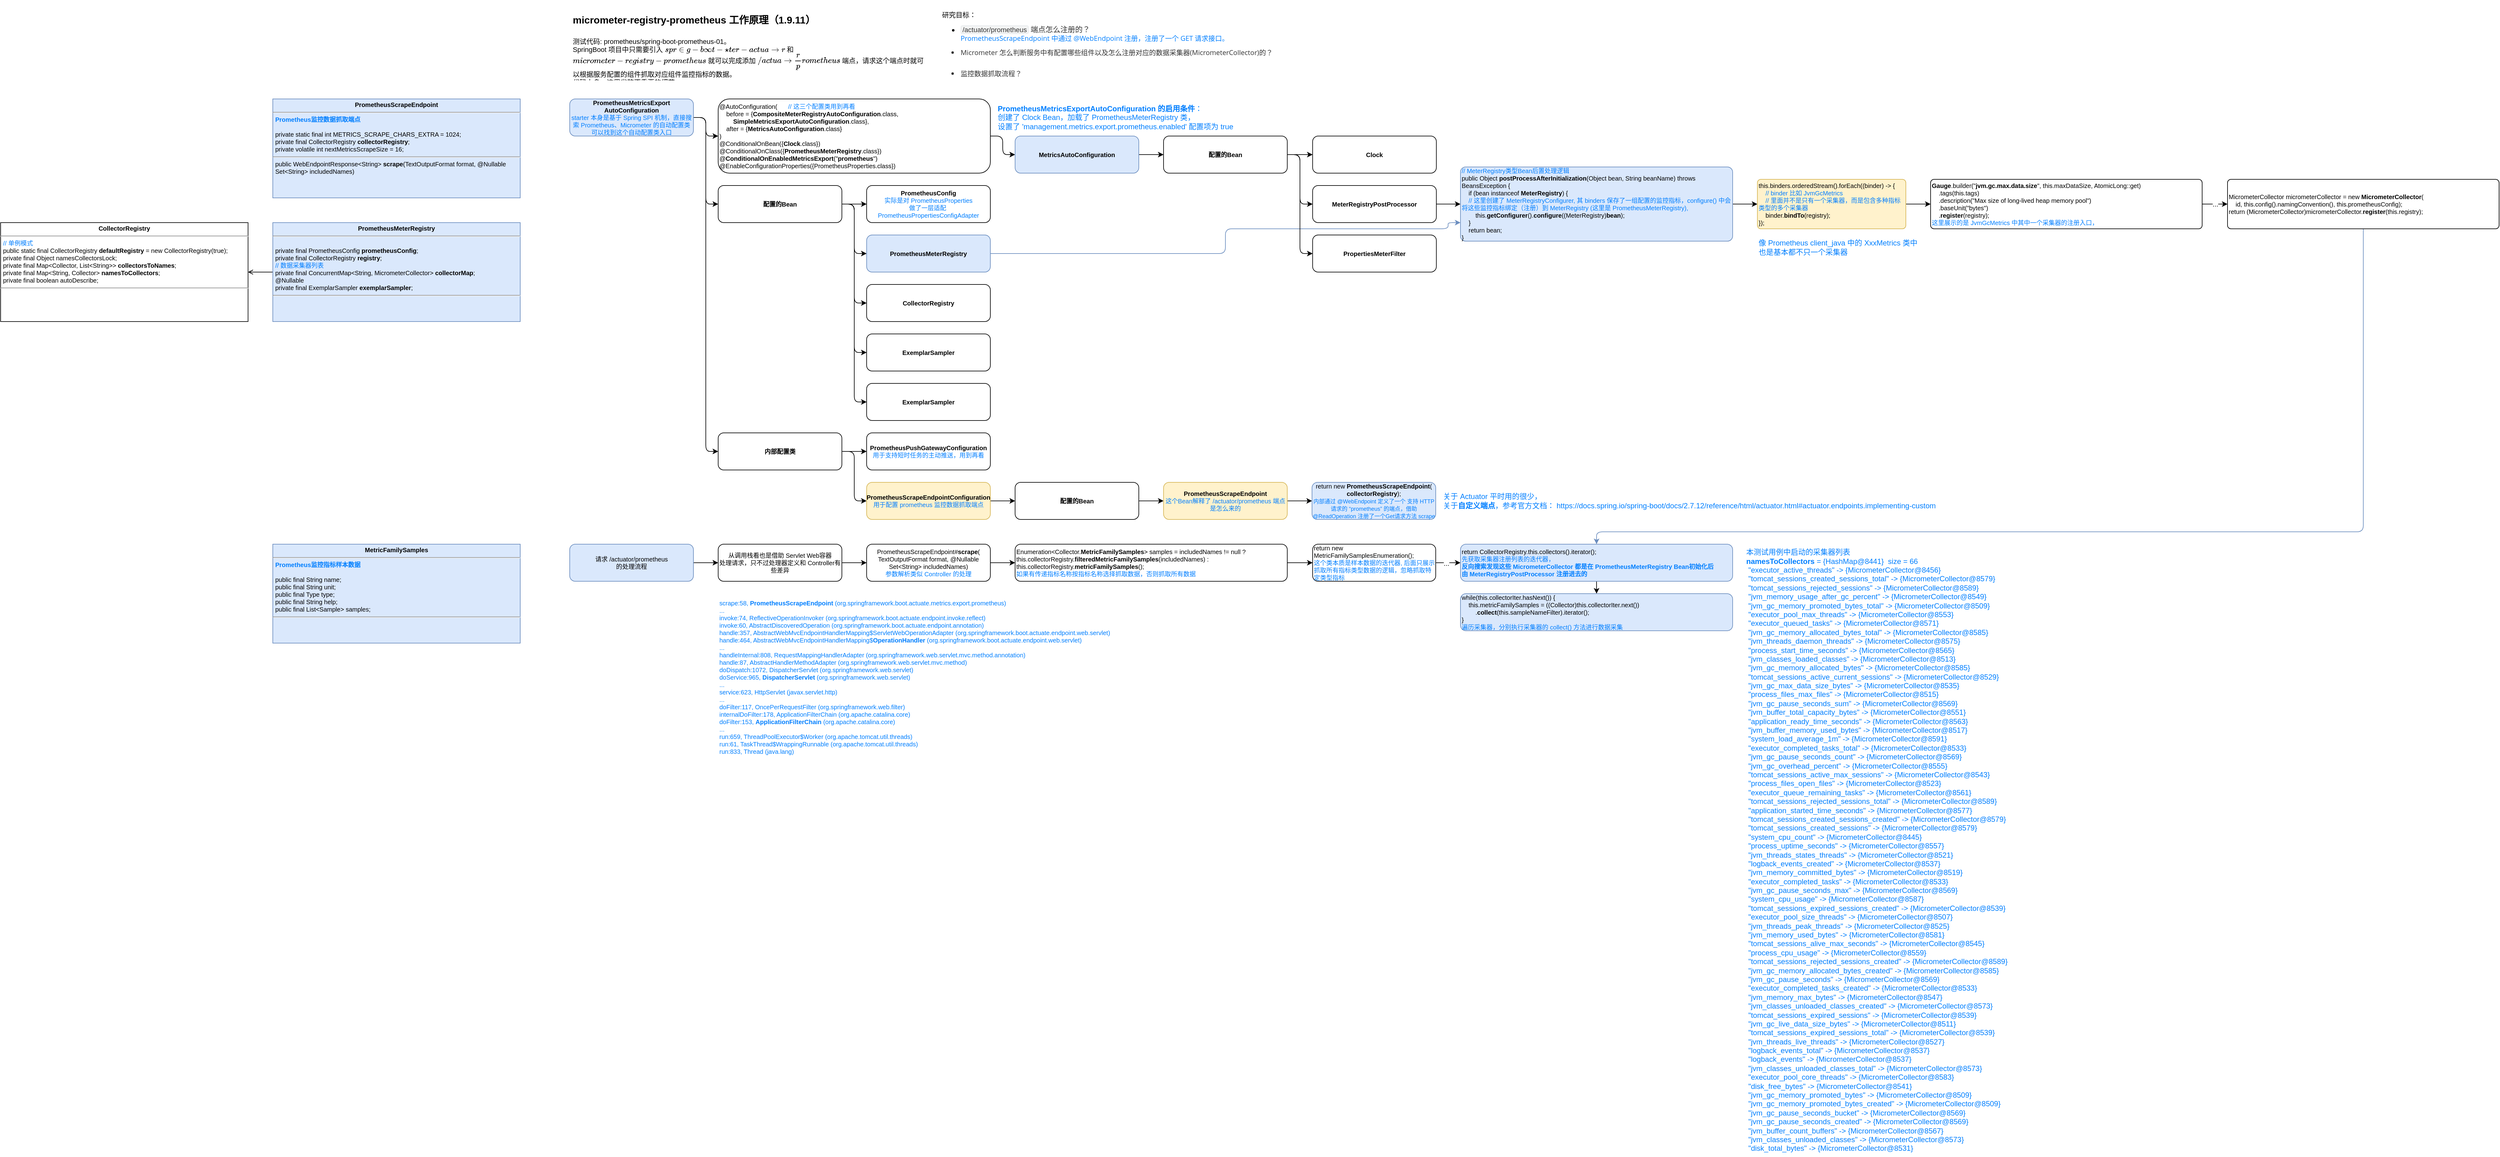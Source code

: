 <mxfile version="21.6.5" type="device">
  <diagram name="第 1 页" id="3BCMg9rv7oAUg7TkVLX5">
    <mxGraphModel dx="4841" dy="1953" grid="1" gridSize="10" guides="1" tooltips="1" connect="1" arrows="1" fold="1" page="1" pageScale="1" pageWidth="827" pageHeight="1169" math="0" shadow="0">
      <root>
        <mxCell id="0" />
        <mxCell id="1" parent="0" />
        <mxCell id="2RJNCP_tvgVEBhOXMB3c-1" value="&lt;h1&gt;&lt;font style=&quot;font-size: 16px;&quot;&gt;micrometer-registry-prometheus 工作原理（1.9.11）&lt;/font&gt;&lt;/h1&gt;&lt;div style=&quot;font-size: 11px;&quot;&gt;&lt;span style=&quot;background-color: initial;&quot;&gt;&lt;font style=&quot;font-size: 11px;&quot;&gt;测试代码: prometheus/spring-boot-prometheus-01。&lt;/font&gt;&lt;/span&gt;&lt;/div&gt;&lt;div style=&quot;font-size: 11px;&quot;&gt;&lt;span style=&quot;background-color: initial;&quot;&gt;&lt;font style=&quot;font-size: 11px;&quot;&gt;SpringBoot 项目中只需要引入 `spring-boot-starter-actuator` 和 `micrometer-registry-prometheus` 就可以完成添加 `/actuator/prometheus` 端点，请求这个端点时就可以根据服务配置的组件抓取对应组件监控指标的数据。&lt;br&gt;&lt;/font&gt;&lt;/span&gt;&lt;/div&gt;&lt;div style=&quot;font-size: 11px;&quot;&gt;&lt;span style=&quot;background-color: initial;&quot;&gt;&lt;font style=&quot;font-size: 11px;&quot;&gt;代码太多，这里省略不重要的细节。&lt;/font&gt;&lt;/span&gt;&lt;/div&gt;&lt;div style=&quot;font-size: 11px;&quot;&gt;&lt;br&gt;&lt;/div&gt;" style="text;html=1;strokeColor=none;fillColor=none;spacing=5;spacingTop=-20;whiteSpace=wrap;overflow=hidden;rounded=0;" vertex="1" parent="1">
          <mxGeometry x="40" y="10" width="580" height="120" as="geometry" />
        </mxCell>
        <mxCell id="2RJNCP_tvgVEBhOXMB3c-3" value="&lt;font style=&quot;font-size: 11px;&quot;&gt;研究目标：&lt;br&gt;&lt;/font&gt;&lt;ul style=&quot;border-color: var(--border-color); box-sizing: border-box; margin: 0.8em 0px; padding-left: 30px; position: relative;&quot; data-mark=&quot;+&quot; class=&quot;ul-list&quot;&gt;&lt;li style=&quot;border-color: var(--border-color); box-sizing: border-box; margin: 0px; position: relative;&quot; class=&quot;md-list-item md-focus-container&quot;&gt;&lt;p style=&quot;border-color: var(--border-color); box-sizing: border-box; line-height: inherit; orphans: 4; margin: 0px 0px 0.5rem; position: relative;&quot; class=&quot;md-end-block md-p md-focus&quot;&gt;&lt;font style=&quot;&quot;&gt;&lt;code style=&quot;color: rgb(51, 51, 51); font-family: var(--monospace); font-size: 11px; border: 1px solid rgb(231, 234, 237); box-sizing: border-box; vertical-align: initial; background-color: rgb(243, 244, 244); border-radius: 3px; padding: 0px 2px;&quot;&gt;/actuator/prometheus&lt;/code&gt;&lt;font face=&quot;Open Sans, Clear Sans, Helvetica Neue, Helvetica, Arial, Segoe UI Emoji, sans-serif&quot; color=&quot;#333333&quot;&gt;&amp;nbsp;端点怎么注册的？&lt;/font&gt;&lt;br&gt;&lt;font color=&quot;#007fff&quot; face=&quot;Open Sans, Clear Sans, Helvetica Neue, Helvetica, Arial, Segoe UI Emoji, sans-serif&quot;&gt;&lt;span style=&quot;font-size: 11px;&quot;&gt;PrometheusScrapeEndpoint 中通过 @WebEndpoint 注册，注册了一个 GET 请求接口。&lt;/span&gt;&lt;/font&gt;&lt;br&gt;&lt;/font&gt;&lt;/p&gt;&lt;/li&gt;&lt;li style=&quot;color: rgb(51, 51, 51); font-family: &amp;quot;Open Sans&amp;quot;, &amp;quot;Clear Sans&amp;quot;, &amp;quot;Helvetica Neue&amp;quot;, Helvetica, Arial, &amp;quot;Segoe UI Emoji&amp;quot;, sans-serif; font-size: 11px; border-color: var(--border-color); box-sizing: border-box; margin: 0px; position: relative;&quot; class=&quot;md-list-item&quot;&gt;&lt;p style=&quot;border-color: var(--border-color); box-sizing: border-box; line-height: inherit; orphans: 4; margin: 0px 0px 0.5rem; position: relative;&quot; class=&quot;md-end-block md-p&quot;&gt;&lt;span style=&quot;border-color: var(--border-color); box-sizing: border-box;&quot; class=&quot;md-plain&quot;&gt;&lt;font style=&quot;font-size: 11px;&quot;&gt;Micrometer 怎么判断服务中有配置哪些组件以及怎么注册对应的数据采集器(MicrometerCollector)的？&lt;br&gt;&lt;br&gt;&lt;/font&gt;&lt;/span&gt;&lt;/p&gt;&lt;/li&gt;&lt;li style=&quot;color: rgb(51, 51, 51); font-family: &amp;quot;Open Sans&amp;quot;, &amp;quot;Clear Sans&amp;quot;, &amp;quot;Helvetica Neue&amp;quot;, Helvetica, Arial, &amp;quot;Segoe UI Emoji&amp;quot;, sans-serif; font-size: 11px; border-color: var(--border-color); box-sizing: border-box; margin: 0px; position: relative;&quot; class=&quot;md-list-item md-focus-container&quot;&gt;&lt;p style=&quot;border-color: var(--border-color); box-sizing: border-box; line-height: inherit; orphans: 4; margin: 0px 0px 0.5rem; position: relative;&quot; class=&quot;md-end-block md-p md-focus&quot;&gt;&lt;span style=&quot;border-color: var(--border-color); box-sizing: border-box;&quot; class=&quot;md-plain md-expand&quot;&gt;&lt;font style=&quot;font-size: 11px;&quot;&gt;监控数据抓取流程？&lt;/font&gt;&lt;/span&gt;&lt;/p&gt;&lt;/li&gt;&lt;/ul&gt;" style="text;html=1;strokeColor=none;fillColor=none;align=left;verticalAlign=top;whiteSpace=wrap;rounded=0;" vertex="1" parent="1">
          <mxGeometry x="640" y="10" width="600" height="130" as="geometry" />
        </mxCell>
        <mxCell id="2RJNCP_tvgVEBhOXMB3c-6" value="" style="edgeStyle=orthogonalEdgeStyle;rounded=1;orthogonalLoop=1;jettySize=auto;html=1;" edge="1" parent="1" source="2RJNCP_tvgVEBhOXMB3c-4" target="2RJNCP_tvgVEBhOXMB3c-5">
          <mxGeometry relative="1" as="geometry" />
        </mxCell>
        <mxCell id="2RJNCP_tvgVEBhOXMB3c-8" style="edgeStyle=orthogonalEdgeStyle;rounded=1;orthogonalLoop=1;jettySize=auto;html=1;exitX=1;exitY=0.5;exitDx=0;exitDy=0;entryX=0;entryY=0.5;entryDx=0;entryDy=0;" edge="1" parent="1" source="2RJNCP_tvgVEBhOXMB3c-4" target="2RJNCP_tvgVEBhOXMB3c-9">
          <mxGeometry relative="1" as="geometry">
            <mxPoint x="250" y="410" as="targetPoint" />
          </mxGeometry>
        </mxCell>
        <mxCell id="2RJNCP_tvgVEBhOXMB3c-23" style="edgeStyle=orthogonalEdgeStyle;rounded=1;orthogonalLoop=1;jettySize=auto;html=1;exitX=1;exitY=0.5;exitDx=0;exitDy=0;entryX=0;entryY=0.5;entryDx=0;entryDy=0;" edge="1" parent="1" source="2RJNCP_tvgVEBhOXMB3c-4" target="2RJNCP_tvgVEBhOXMB3c-19">
          <mxGeometry relative="1" as="geometry" />
        </mxCell>
        <mxCell id="2RJNCP_tvgVEBhOXMB3c-4" value="&lt;b&gt;PrometheusMetricsExport&lt;/b&gt;&lt;br&gt;&lt;b&gt;AutoConfiguration&lt;/b&gt;&lt;br&gt;&lt;font color=&quot;#007fff&quot;&gt;starter 本身是基于 Spring SPI 机制，直接搜索 Prometheus、Micrometer 的自动配置类可以找到这个自动配置类入口&lt;/font&gt;" style="rounded=1;whiteSpace=wrap;html=1;fontSize=10;fillColor=#dae8fc;strokeColor=#6c8ebf;" vertex="1" parent="1">
          <mxGeometry x="40" y="160" width="200" height="60" as="geometry" />
        </mxCell>
        <mxCell id="2RJNCP_tvgVEBhOXMB3c-52" style="edgeStyle=orthogonalEdgeStyle;rounded=1;orthogonalLoop=1;jettySize=auto;html=1;exitX=1;exitY=0.5;exitDx=0;exitDy=0;" edge="1" parent="1" source="2RJNCP_tvgVEBhOXMB3c-5" target="2RJNCP_tvgVEBhOXMB3c-51">
          <mxGeometry relative="1" as="geometry" />
        </mxCell>
        <mxCell id="2RJNCP_tvgVEBhOXMB3c-5" value="&lt;div&gt;@AutoConfiguration(&lt;span style=&quot;white-space: pre;&quot;&gt;&#x9;&lt;/span&gt;&lt;font color=&quot;#007fff&quot;&gt;// 这三个配置类用到再看&lt;/font&gt;&lt;/div&gt;&lt;div&gt;&amp;nbsp; &amp;nbsp; before = {&lt;b&gt;CompositeMeterRegistryAutoConfiguration&lt;/b&gt;.class, &lt;br&gt;&amp;nbsp; &amp;nbsp; &amp;nbsp; &amp;nbsp; &lt;b&gt;SimpleMetricsExportAutoConfiguration&lt;/b&gt;.class},&lt;/div&gt;&lt;div&gt;&amp;nbsp; &amp;nbsp; after = {&lt;b&gt;MetricsAutoConfiguration&lt;/b&gt;.class}&lt;/div&gt;&lt;div&gt;)&lt;/div&gt;&lt;div&gt;@ConditionalOnBean({&lt;b&gt;Clock&lt;/b&gt;.class})&lt;/div&gt;&lt;div&gt;@ConditionalOnClass({&lt;b&gt;PrometheusMeterRegistry&lt;/b&gt;.class})&lt;/div&gt;&lt;div&gt;@&lt;b&gt;ConditionalOnEnabledMetricsExport&lt;/b&gt;(&quot;&lt;b&gt;prometheus&lt;/b&gt;&quot;)&lt;/div&gt;&lt;div&gt;@EnableConfigurationProperties({PrometheusProperties.class})&lt;/div&gt;" style="rounded=1;whiteSpace=wrap;html=1;fontSize=10;align=left;" vertex="1" parent="1">
          <mxGeometry x="280" y="160" width="440" height="120" as="geometry" />
        </mxCell>
        <mxCell id="2RJNCP_tvgVEBhOXMB3c-7" value="&lt;div&gt;&lt;b&gt;PrometheusMetricsExport&lt;/b&gt;&lt;span style=&quot;background-color: initial;&quot;&gt;&lt;b&gt;AutoConfiguration 的启用条件&lt;/b&gt;：&lt;/span&gt;&lt;/div&gt;&lt;div style=&quot;&quot;&gt;创建了 Clock Bean，加载了 PrometheusMeterRegistry 类，&lt;/div&gt;&lt;div style=&quot;&quot;&gt;设置了 &#39;&lt;span style=&quot;background-color: initial;&quot;&gt;management.metrics.export.prometheus.enabled&lt;/span&gt;&lt;span style=&quot;background-color: initial;&quot;&gt;&#39; 配置项为 true&lt;/span&gt;&lt;/div&gt;" style="text;html=1;align=left;verticalAlign=middle;resizable=0;points=[];autosize=1;strokeColor=none;fillColor=none;fontColor=#007FFF;" vertex="1" parent="1">
          <mxGeometry x="730" y="160" width="400" height="60" as="geometry" />
        </mxCell>
        <mxCell id="2RJNCP_tvgVEBhOXMB3c-11" value="" style="edgeStyle=orthogonalEdgeStyle;rounded=1;orthogonalLoop=1;jettySize=auto;html=1;" edge="1" parent="1" source="2RJNCP_tvgVEBhOXMB3c-9" target="2RJNCP_tvgVEBhOXMB3c-10">
          <mxGeometry relative="1" as="geometry" />
        </mxCell>
        <mxCell id="2RJNCP_tvgVEBhOXMB3c-13" style="edgeStyle=orthogonalEdgeStyle;rounded=1;orthogonalLoop=1;jettySize=auto;html=1;exitX=1;exitY=0.5;exitDx=0;exitDy=0;entryX=0;entryY=0.5;entryDx=0;entryDy=0;" edge="1" parent="1" source="2RJNCP_tvgVEBhOXMB3c-9" target="2RJNCP_tvgVEBhOXMB3c-12">
          <mxGeometry relative="1" as="geometry" />
        </mxCell>
        <mxCell id="2RJNCP_tvgVEBhOXMB3c-15" style="edgeStyle=orthogonalEdgeStyle;rounded=1;orthogonalLoop=1;jettySize=auto;html=1;exitX=1;exitY=0.5;exitDx=0;exitDy=0;entryX=0;entryY=0.5;entryDx=0;entryDy=0;" edge="1" parent="1" source="2RJNCP_tvgVEBhOXMB3c-9" target="2RJNCP_tvgVEBhOXMB3c-14">
          <mxGeometry relative="1" as="geometry" />
        </mxCell>
        <mxCell id="2RJNCP_tvgVEBhOXMB3c-20" style="edgeStyle=orthogonalEdgeStyle;rounded=1;orthogonalLoop=1;jettySize=auto;html=1;exitX=1;exitY=0.5;exitDx=0;exitDy=0;entryX=0;entryY=0.5;entryDx=0;entryDy=0;" edge="1" parent="1" source="2RJNCP_tvgVEBhOXMB3c-9" target="2RJNCP_tvgVEBhOXMB3c-16">
          <mxGeometry relative="1" as="geometry" />
        </mxCell>
        <mxCell id="2RJNCP_tvgVEBhOXMB3c-21" style="edgeStyle=orthogonalEdgeStyle;rounded=1;orthogonalLoop=1;jettySize=auto;html=1;exitX=1;exitY=0.5;exitDx=0;exitDy=0;entryX=0;entryY=0.5;entryDx=0;entryDy=0;" edge="1" parent="1" source="2RJNCP_tvgVEBhOXMB3c-9" target="2RJNCP_tvgVEBhOXMB3c-17">
          <mxGeometry relative="1" as="geometry" />
        </mxCell>
        <mxCell id="2RJNCP_tvgVEBhOXMB3c-9" value="&lt;b&gt;配置的Bean&lt;/b&gt;" style="rounded=1;whiteSpace=wrap;html=1;fontSize=10;" vertex="1" parent="1">
          <mxGeometry x="280" y="300" width="200" height="60" as="geometry" />
        </mxCell>
        <mxCell id="2RJNCP_tvgVEBhOXMB3c-10" value="&lt;b&gt;PrometheusConfig&lt;/b&gt;&lt;br&gt;&lt;font style=&quot;&quot; color=&quot;#007fff&quot;&gt;实际是对 PrometheusProperties&lt;br&gt;做了一层适配&amp;nbsp;&lt;br&gt;PrometheusPropertiesConfigAdapter&lt;/font&gt;" style="rounded=1;whiteSpace=wrap;html=1;fontSize=10;" vertex="1" parent="1">
          <mxGeometry x="520" y="300" width="200" height="60" as="geometry" />
        </mxCell>
        <mxCell id="2RJNCP_tvgVEBhOXMB3c-63" style="edgeStyle=orthogonalEdgeStyle;rounded=1;orthogonalLoop=1;jettySize=auto;html=1;exitX=1;exitY=0.5;exitDx=0;exitDy=0;entryX=0;entryY=0.75;entryDx=0;entryDy=0;fillColor=#dae8fc;strokeColor=#6c8ebf;" edge="1" parent="1" source="2RJNCP_tvgVEBhOXMB3c-12" target="2RJNCP_tvgVEBhOXMB3c-61">
          <mxGeometry relative="1" as="geometry">
            <Array as="points">
              <mxPoint x="1100" y="410" />
              <mxPoint x="1100" y="370" />
              <mxPoint x="1460" y="370" />
              <mxPoint x="1460" y="360" />
            </Array>
          </mxGeometry>
        </mxCell>
        <mxCell id="2RJNCP_tvgVEBhOXMB3c-12" value="&lt;b&gt;PrometheusMeterRegistry&lt;/b&gt;" style="rounded=1;whiteSpace=wrap;html=1;fontSize=10;fillColor=#dae8fc;strokeColor=#6c8ebf;" vertex="1" parent="1">
          <mxGeometry x="520" y="380" width="200" height="60" as="geometry" />
        </mxCell>
        <mxCell id="2RJNCP_tvgVEBhOXMB3c-14" value="&lt;b&gt;CollectorRegistry&lt;/b&gt;" style="rounded=1;whiteSpace=wrap;html=1;fontSize=10;" vertex="1" parent="1">
          <mxGeometry x="520" y="460" width="200" height="60" as="geometry" />
        </mxCell>
        <mxCell id="2RJNCP_tvgVEBhOXMB3c-16" value="&lt;b&gt;ExemplarSampler&lt;/b&gt;" style="rounded=1;whiteSpace=wrap;html=1;fontSize=10;" vertex="1" parent="1">
          <mxGeometry x="520" y="540" width="200" height="60" as="geometry" />
        </mxCell>
        <mxCell id="2RJNCP_tvgVEBhOXMB3c-17" value="&lt;b&gt;ExemplarSampler&lt;/b&gt;" style="rounded=1;whiteSpace=wrap;html=1;fontSize=10;" vertex="1" parent="1">
          <mxGeometry x="520" y="620" width="200" height="60" as="geometry" />
        </mxCell>
        <mxCell id="2RJNCP_tvgVEBhOXMB3c-18" value="&lt;b&gt;PrometheusPushGatewayConfiguration&lt;/b&gt;&lt;br&gt;&lt;font color=&quot;#007fff&quot;&gt;用于支持短时任务的主动推送，用到再看&lt;/font&gt;" style="rounded=1;whiteSpace=wrap;html=1;fontSize=10;" vertex="1" parent="1">
          <mxGeometry x="520" y="700" width="200" height="60" as="geometry" />
        </mxCell>
        <mxCell id="2RJNCP_tvgVEBhOXMB3c-22" style="edgeStyle=orthogonalEdgeStyle;rounded=1;orthogonalLoop=1;jettySize=auto;html=1;exitX=1;exitY=0.5;exitDx=0;exitDy=0;" edge="1" parent="1" source="2RJNCP_tvgVEBhOXMB3c-19" target="2RJNCP_tvgVEBhOXMB3c-18">
          <mxGeometry relative="1" as="geometry" />
        </mxCell>
        <mxCell id="2RJNCP_tvgVEBhOXMB3c-25" style="edgeStyle=orthogonalEdgeStyle;rounded=1;orthogonalLoop=1;jettySize=auto;html=1;exitX=1;exitY=0.5;exitDx=0;exitDy=0;entryX=0;entryY=0.5;entryDx=0;entryDy=0;" edge="1" parent="1" source="2RJNCP_tvgVEBhOXMB3c-19" target="2RJNCP_tvgVEBhOXMB3c-24">
          <mxGeometry relative="1" as="geometry" />
        </mxCell>
        <mxCell id="2RJNCP_tvgVEBhOXMB3c-19" value="&lt;b&gt;内部配置类&lt;/b&gt;" style="rounded=1;whiteSpace=wrap;html=1;fontSize=10;" vertex="1" parent="1">
          <mxGeometry x="280" y="700" width="200" height="60" as="geometry" />
        </mxCell>
        <mxCell id="2RJNCP_tvgVEBhOXMB3c-27" value="" style="edgeStyle=orthogonalEdgeStyle;rounded=1;orthogonalLoop=1;jettySize=auto;html=1;" edge="1" parent="1" source="2RJNCP_tvgVEBhOXMB3c-24" target="2RJNCP_tvgVEBhOXMB3c-26">
          <mxGeometry relative="1" as="geometry" />
        </mxCell>
        <mxCell id="2RJNCP_tvgVEBhOXMB3c-24" value="&lt;b&gt;PrometheusScrapeEndpointConfiguration&lt;/b&gt;&lt;br&gt;&lt;font color=&quot;#007fff&quot;&gt;用于配置 prometheus 监控数据抓取端点&lt;/font&gt;" style="rounded=1;whiteSpace=wrap;html=1;fontSize=10;fillColor=#fff2cc;strokeColor=#d6b656;" vertex="1" parent="1">
          <mxGeometry x="520" y="780" width="200" height="60" as="geometry" />
        </mxCell>
        <mxCell id="2RJNCP_tvgVEBhOXMB3c-29" value="" style="edgeStyle=orthogonalEdgeStyle;rounded=1;orthogonalLoop=1;jettySize=auto;html=1;" edge="1" parent="1" source="2RJNCP_tvgVEBhOXMB3c-26" target="2RJNCP_tvgVEBhOXMB3c-28">
          <mxGeometry relative="1" as="geometry" />
        </mxCell>
        <mxCell id="2RJNCP_tvgVEBhOXMB3c-26" value="&lt;b&gt;配置的Bean&lt;/b&gt;" style="rounded=1;whiteSpace=wrap;html=1;fontSize=10;" vertex="1" parent="1">
          <mxGeometry x="760" y="780" width="200" height="60" as="geometry" />
        </mxCell>
        <mxCell id="2RJNCP_tvgVEBhOXMB3c-31" value="" style="edgeStyle=orthogonalEdgeStyle;rounded=1;orthogonalLoop=1;jettySize=auto;html=1;" edge="1" parent="1" source="2RJNCP_tvgVEBhOXMB3c-28" target="2RJNCP_tvgVEBhOXMB3c-30">
          <mxGeometry relative="1" as="geometry" />
        </mxCell>
        <mxCell id="2RJNCP_tvgVEBhOXMB3c-28" value="&lt;span&gt;&lt;b&gt;PrometheusScrapeEndpoint&lt;br&gt;&lt;/b&gt;&lt;font color=&quot;#007fff&quot;&gt;这个Bean解释了 /actuator/prometheus 端点是怎么来的&lt;/font&gt;&lt;br&gt;&lt;/span&gt;" style="rounded=1;whiteSpace=wrap;html=1;fontSize=10;fontStyle=0;fillColor=#fff2cc;strokeColor=#d6b656;" vertex="1" parent="1">
          <mxGeometry x="1000" y="780" width="200" height="60" as="geometry" />
        </mxCell>
        <mxCell id="2RJNCP_tvgVEBhOXMB3c-30" value="return new &lt;b&gt;PrometheusScrapeEndpoint&lt;/b&gt;(&lt;br&gt;&lt;b&gt;collectorRegistry&lt;/b&gt;);&lt;br&gt;&lt;font style=&quot;font-size: 9px;&quot; color=&quot;#007fff&quot;&gt;内部通过 @WebEndpoint 定义了一个 支持 HTTP 请求的 “prometheus” 的端点，借助 @ReadOperation 注册了一个Get请求方法 scrape&lt;/font&gt;" style="rounded=1;whiteSpace=wrap;html=1;fontSize=10;fontStyle=0;fillColor=#dae8fc;strokeColor=#6c8ebf;" vertex="1" parent="1">
          <mxGeometry x="1240" y="780" width="200" height="60" as="geometry" />
        </mxCell>
        <mxCell id="2RJNCP_tvgVEBhOXMB3c-32" value="&lt;p style=&quot;margin: 4px 0px 0px; text-align: center;&quot;&gt;&lt;b&gt;PrometheusScrapeEndpoint&lt;/b&gt;&lt;br&gt;&lt;/p&gt;&lt;hr style=&quot;font-size: 10px;&quot;&gt;&lt;p style=&quot;margin: 0px 0px 0px 4px; font-size: 10px;&quot;&gt;&lt;font color=&quot;#007fff&quot;&gt;&lt;b&gt;Prometheus监控数据抓取端点&lt;/b&gt;&lt;/font&gt;&lt;/p&gt;&lt;p style=&quot;margin: 0px 0px 0px 4px; font-size: 10px;&quot;&gt;&lt;br style=&quot;font-size: 10px;&quot;&gt;&lt;/p&gt;&lt;p style=&quot;margin: 0px 0px 0px 4px;&quot;&gt;private static final int METRICS_SCRAPE_CHARS_EXTRA = 1024;&lt;/p&gt;&lt;p style=&quot;margin: 0px 0px 0px 4px;&quot;&gt;private final CollectorRegistry &lt;b&gt;collectorRegistry&lt;/b&gt;;&lt;/p&gt;&lt;p style=&quot;margin: 0px 0px 0px 4px;&quot;&gt;private volatile int nextMetricsScrapeSize = 16;&lt;/p&gt;&lt;hr style=&quot;font-size: 10px;&quot;&gt;&lt;p style=&quot;margin: 0px 0px 0px 4px;&quot;&gt;public WebEndpointResponse&amp;lt;String&amp;gt; &lt;b&gt;scrape&lt;/b&gt;(TextOutputFormat format, @Nullable Set&amp;lt;String&amp;gt; includedNames)&amp;nbsp;&lt;br style=&quot;font-size: 10px;&quot;&gt;&lt;/p&gt;" style="verticalAlign=top;align=left;overflow=fill;fontSize=10;fontFamily=Helvetica;html=1;whiteSpace=wrap;fillColor=#dae8fc;strokeColor=#6c8ebf;" vertex="1" parent="1">
          <mxGeometry x="-440" y="160" width="400" height="160" as="geometry" />
        </mxCell>
        <mxCell id="2RJNCP_tvgVEBhOXMB3c-33" value="&lt;font color=&quot;#007fff&quot;&gt;关于 Actuator 平时用的很少，&lt;br&gt;关于&lt;b&gt;自定义端点&lt;/b&gt;，参考官方文档：&amp;nbsp;https://docs.spring.io/spring-boot/docs/2.7.12/reference/html/actuator.html#actuator.endpoints.implementing-custom&lt;/font&gt;" style="text;html=1;align=left;verticalAlign=middle;resizable=0;points=[];autosize=1;strokeColor=none;fillColor=none;" vertex="1" parent="1">
          <mxGeometry x="1450" y="790" width="820" height="40" as="geometry" />
        </mxCell>
        <mxCell id="2RJNCP_tvgVEBhOXMB3c-36" value="" style="edgeStyle=orthogonalEdgeStyle;rounded=1;orthogonalLoop=1;jettySize=auto;html=1;" edge="1" parent="1" source="2RJNCP_tvgVEBhOXMB3c-34" target="2RJNCP_tvgVEBhOXMB3c-35">
          <mxGeometry relative="1" as="geometry" />
        </mxCell>
        <mxCell id="2RJNCP_tvgVEBhOXMB3c-34" value="请求 /actuator/prometheus&lt;br&gt;的处理流程" style="rounded=1;whiteSpace=wrap;html=1;fontSize=10;fillColor=#dae8fc;strokeColor=#6c8ebf;" vertex="1" parent="1">
          <mxGeometry x="40" y="880" width="200" height="60" as="geometry" />
        </mxCell>
        <mxCell id="2RJNCP_tvgVEBhOXMB3c-39" value="" style="edgeStyle=orthogonalEdgeStyle;rounded=1;orthogonalLoop=1;jettySize=auto;html=1;" edge="1" parent="1" source="2RJNCP_tvgVEBhOXMB3c-35" target="2RJNCP_tvgVEBhOXMB3c-38">
          <mxGeometry relative="1" as="geometry" />
        </mxCell>
        <mxCell id="2RJNCP_tvgVEBhOXMB3c-35" value="从调用栈看也是借助 Servlet Web容器&lt;br&gt;处理请求，只不过处理器定义和 Controller有些差异" style="rounded=1;whiteSpace=wrap;html=1;fontSize=10;" vertex="1" parent="1">
          <mxGeometry x="280" y="880" width="200" height="60" as="geometry" />
        </mxCell>
        <mxCell id="2RJNCP_tvgVEBhOXMB3c-37" value="&lt;div style=&quot;font-size: 10px;&quot;&gt;&lt;font style=&quot;font-size: 10px;&quot;&gt;scrape:58, &lt;b&gt;PrometheusScrapeEndpoint&lt;/b&gt; (org.springframework.boot.actuate.metrics.export.prometheus)&lt;/font&gt;&lt;/div&gt;&lt;div style=&quot;font-size: 10px;&quot;&gt;&lt;font style=&quot;font-size: 10px;&quot;&gt;...&lt;/font&gt;&lt;/div&gt;&lt;div style=&quot;font-size: 10px;&quot;&gt;&lt;font style=&quot;font-size: 10px;&quot;&gt;invoke:74, ReflectiveOperationInvoker (org.springframework.boot.actuate.endpoint.invoke.reflect)&lt;/font&gt;&lt;/div&gt;&lt;div style=&quot;font-size: 10px;&quot;&gt;&lt;font style=&quot;font-size: 10px;&quot;&gt;invoke:60, AbstractDiscoveredOperation (org.springframework.boot.actuate.endpoint.annotation)&lt;/font&gt;&lt;/div&gt;&lt;div style=&quot;font-size: 10px;&quot;&gt;&lt;font style=&quot;font-size: 10px;&quot;&gt;handle:357, AbstractWebMvcEndpointHandlerMapping$ServletWebOperationAdapter (org.springframework.boot.actuate.endpoint.web.servlet)&lt;/font&gt;&lt;/div&gt;&lt;div style=&quot;font-size: 10px;&quot;&gt;&lt;font style=&quot;font-size: 10px;&quot;&gt;handle:464, AbstractWebMvcEndpointHandlerMapping$&lt;b&gt;OperationHandler&lt;/b&gt; (org.springframework.boot.actuate.endpoint.web.servlet)&lt;/font&gt;&lt;/div&gt;&lt;div style=&quot;font-size: 10px;&quot;&gt;&lt;font style=&quot;font-size: 10px;&quot;&gt;...&lt;/font&gt;&lt;/div&gt;&lt;div style=&quot;font-size: 10px;&quot;&gt;&lt;font style=&quot;font-size: 10px;&quot;&gt;handleInternal:808, RequestMappingHandlerAdapter (org.springframework.web.servlet.mvc.method.annotation)&lt;/font&gt;&lt;/div&gt;&lt;div style=&quot;font-size: 10px;&quot;&gt;&lt;font style=&quot;font-size: 10px;&quot;&gt;handle:87, AbstractHandlerMethodAdapter (org.springframework.web.servlet.mvc.method)&lt;/font&gt;&lt;/div&gt;&lt;div style=&quot;font-size: 10px;&quot;&gt;&lt;font style=&quot;font-size: 10px;&quot;&gt;doDispatch:1072, DispatcherServlet (org.springframework.web.servlet)&lt;/font&gt;&lt;/div&gt;&lt;div style=&quot;font-size: 10px;&quot;&gt;&lt;font style=&quot;font-size: 10px;&quot;&gt;doService:965, &lt;b&gt;DispatcherServlet&lt;/b&gt; (org.springframework.web.servlet)&lt;/font&gt;&lt;/div&gt;&lt;div style=&quot;font-size: 10px;&quot;&gt;&lt;font style=&quot;font-size: 10px;&quot;&gt;...&lt;/font&gt;&lt;/div&gt;&lt;div style=&quot;font-size: 10px;&quot;&gt;&lt;font style=&quot;font-size: 10px;&quot;&gt;service:623, HttpServlet (javax.servlet.http)&lt;/font&gt;&lt;/div&gt;&lt;div style=&quot;font-size: 10px;&quot;&gt;&lt;font style=&quot;font-size: 10px;&quot;&gt;...&lt;/font&gt;&lt;/div&gt;&lt;div style=&quot;font-size: 10px;&quot;&gt;&lt;font style=&quot;font-size: 10px;&quot;&gt;doFilter:117, OncePerRequestFilter (org.springframework.web.filter)&lt;/font&gt;&lt;/div&gt;&lt;div style=&quot;font-size: 10px;&quot;&gt;&lt;font style=&quot;font-size: 10px;&quot;&gt;internalDoFilter:178, ApplicationFilterChain (org.apache.catalina.core)&lt;/font&gt;&lt;/div&gt;&lt;div style=&quot;font-size: 10px;&quot;&gt;&lt;font style=&quot;font-size: 10px;&quot;&gt;doFilter:153, &lt;b&gt;ApplicationFilterChain&lt;/b&gt; (org.apache.catalina.core)&lt;/font&gt;&lt;/div&gt;&lt;div style=&quot;font-size: 10px;&quot;&gt;&lt;font style=&quot;font-size: 10px;&quot;&gt;...&lt;/font&gt;&lt;/div&gt;&lt;div style=&quot;font-size: 10px;&quot;&gt;&lt;font style=&quot;font-size: 10px;&quot;&gt;run:659, ThreadPoolExecutor$Worker (org.apache.tomcat.util.threads)&lt;/font&gt;&lt;/div&gt;&lt;div style=&quot;font-size: 10px;&quot;&gt;&lt;font style=&quot;font-size: 10px;&quot;&gt;run:61, TaskThread$WrappingRunnable (org.apache.tomcat.util.threads)&lt;/font&gt;&lt;/div&gt;&lt;div style=&quot;font-size: 10px;&quot;&gt;&lt;font style=&quot;font-size: 10px;&quot;&gt;run:833, Thread (java.lang)&lt;/font&gt;&lt;/div&gt;" style="text;html=1;align=left;verticalAlign=middle;resizable=0;points=[];autosize=1;strokeColor=none;fillColor=none;fontSize=10;fontColor=#007FFF;" vertex="1" parent="1">
          <mxGeometry x="280" y="960" width="660" height="270" as="geometry" />
        </mxCell>
        <mxCell id="2RJNCP_tvgVEBhOXMB3c-41" value="" style="edgeStyle=orthogonalEdgeStyle;rounded=1;orthogonalLoop=1;jettySize=auto;html=1;" edge="1" parent="1" source="2RJNCP_tvgVEBhOXMB3c-38" target="2RJNCP_tvgVEBhOXMB3c-40">
          <mxGeometry relative="1" as="geometry" />
        </mxCell>
        <mxCell id="2RJNCP_tvgVEBhOXMB3c-38" value="PrometheusScrapeEndpoint#&lt;b&gt;scrape&lt;/b&gt;(&lt;br&gt;TextOutputFormat format, @Nullable Set&amp;lt;String&amp;gt; includedNames)&lt;br&gt;&lt;font color=&quot;#007fff&quot;&gt;参数解析类似 Controller 的处理&lt;/font&gt;" style="rounded=1;whiteSpace=wrap;html=1;fontSize=10;" vertex="1" parent="1">
          <mxGeometry x="520" y="880" width="200" height="60" as="geometry" />
        </mxCell>
        <mxCell id="2RJNCP_tvgVEBhOXMB3c-44" value="" style="edgeStyle=orthogonalEdgeStyle;rounded=1;orthogonalLoop=1;jettySize=auto;html=1;" edge="1" parent="1" source="2RJNCP_tvgVEBhOXMB3c-40" target="2RJNCP_tvgVEBhOXMB3c-43">
          <mxGeometry relative="1" as="geometry" />
        </mxCell>
        <mxCell id="2RJNCP_tvgVEBhOXMB3c-40" value="Enumeration&amp;lt;Collector.&lt;b&gt;MetricFamilySamples&lt;/b&gt;&amp;gt; samples = includedNames != null ? this.collectorRegistry.&lt;b&gt;filteredMetricFamilySamples&lt;/b&gt;(includedNames) : this.collectorRegistry.&lt;b&gt;metricFamilySamples&lt;/b&gt;();&lt;br&gt;&lt;font color=&quot;#007fff&quot;&gt;如果有传递指标名称按指标名称选择抓取数据，否则抓取所有数据&lt;/font&gt;" style="rounded=1;whiteSpace=wrap;html=1;fontSize=10;align=left;" vertex="1" parent="1">
          <mxGeometry x="760" y="880" width="440" height="60" as="geometry" />
        </mxCell>
        <mxCell id="2RJNCP_tvgVEBhOXMB3c-42" value="&lt;p style=&quot;margin: 4px 0px 0px; text-align: center;&quot;&gt;&lt;b&gt;MetricFamilySamples&lt;/b&gt;&lt;br&gt;&lt;/p&gt;&lt;hr style=&quot;font-size: 10px;&quot;&gt;&lt;p style=&quot;margin: 0px 0px 0px 4px; font-size: 10px;&quot;&gt;&lt;font color=&quot;#007fff&quot;&gt;&lt;b&gt;Prometheus监控指标样本数据&lt;/b&gt;&lt;/font&gt;&lt;/p&gt;&lt;p style=&quot;margin: 0px 0px 0px 4px; font-size: 10px;&quot;&gt;&lt;br style=&quot;font-size: 10px;&quot;&gt;&lt;/p&gt;&lt;p style=&quot;margin: 0px 0px 0px 4px;&quot;&gt;public final String name;&lt;/p&gt;&lt;p style=&quot;margin: 0px 0px 0px 4px;&quot;&gt;public final String unit;&lt;/p&gt;&lt;p style=&quot;margin: 0px 0px 0px 4px;&quot;&gt;public final Type type;&lt;/p&gt;&lt;p style=&quot;margin: 0px 0px 0px 4px;&quot;&gt;public final String help;&lt;/p&gt;&lt;p style=&quot;margin: 0px 0px 0px 4px;&quot;&gt;public final List&amp;lt;Sample&amp;gt; samples;&lt;/p&gt;&lt;hr style=&quot;font-size: 10px;&quot;&gt;&lt;p style=&quot;margin: 0px 0px 0px 4px;&quot;&gt;&lt;br style=&quot;font-size: 10px;&quot;&gt;&lt;/p&gt;" style="verticalAlign=top;align=left;overflow=fill;fontSize=10;fontFamily=Helvetica;html=1;whiteSpace=wrap;fillColor=#dae8fc;strokeColor=#6c8ebf;" vertex="1" parent="1">
          <mxGeometry x="-440" y="880" width="400" height="160" as="geometry" />
        </mxCell>
        <mxCell id="2RJNCP_tvgVEBhOXMB3c-46" value="" style="edgeStyle=orthogonalEdgeStyle;rounded=1;orthogonalLoop=1;jettySize=auto;html=1;" edge="1" parent="1" source="2RJNCP_tvgVEBhOXMB3c-43" target="2RJNCP_tvgVEBhOXMB3c-45">
          <mxGeometry relative="1" as="geometry" />
        </mxCell>
        <mxCell id="2RJNCP_tvgVEBhOXMB3c-47" value="..." style="edgeLabel;html=1;align=center;verticalAlign=middle;resizable=0;points=[];" vertex="1" connectable="0" parent="2RJNCP_tvgVEBhOXMB3c-46">
          <mxGeometry x="-0.15" y="-1" relative="1" as="geometry">
            <mxPoint as="offset" />
          </mxGeometry>
        </mxCell>
        <mxCell id="2RJNCP_tvgVEBhOXMB3c-43" value="return new MetricFamilySamplesEnumeration();&lt;br&gt;&lt;font color=&quot;#007fff&quot;&gt;这个类本质是样本数据的迭代器, 后面只展示抓取所有指标类型数据的逻辑，忽略抓取特定类型指标&amp;nbsp;&lt;/font&gt;" style="rounded=1;whiteSpace=wrap;html=1;fontSize=10;align=left;" vertex="1" parent="1">
          <mxGeometry x="1241" y="880" width="199" height="60" as="geometry" />
        </mxCell>
        <mxCell id="2RJNCP_tvgVEBhOXMB3c-49" value="" style="edgeStyle=orthogonalEdgeStyle;rounded=1;orthogonalLoop=1;jettySize=auto;html=1;" edge="1" parent="1" source="2RJNCP_tvgVEBhOXMB3c-45" target="2RJNCP_tvgVEBhOXMB3c-48">
          <mxGeometry relative="1" as="geometry" />
        </mxCell>
        <mxCell id="2RJNCP_tvgVEBhOXMB3c-45" value="return CollectorRegistry.this.collectors().iterator();&lt;br&gt;&lt;font color=&quot;#007fff&quot;&gt;先获取采集器注册列表的迭代器，&lt;br&gt;&lt;b&gt;反向搜索发现这些 MicrometerCollector 都是在&amp;nbsp;&lt;/b&gt;&lt;/font&gt;&lt;b style=&quot;border-color: var(--border-color); text-align: center;&quot;&gt;&lt;font color=&quot;#007fff&quot;&gt;PrometheusMeterRegistry Bean初始化后由&amp;nbsp;MeterRegistryPostProcessor 注册进去的&lt;/font&gt;&lt;/b&gt;&lt;font color=&quot;#007fff&quot;&gt;&lt;br&gt;&lt;/font&gt;" style="rounded=1;whiteSpace=wrap;html=1;fontSize=10;align=left;fillColor=#dae8fc;strokeColor=#6c8ebf;" vertex="1" parent="1">
          <mxGeometry x="1480" y="880" width="440" height="60" as="geometry" />
        </mxCell>
        <mxCell id="2RJNCP_tvgVEBhOXMB3c-48" value="while(this.collectorIter.hasNext()) {&lt;br&gt;&amp;nbsp; &amp;nbsp;&amp;nbsp;this.metricFamilySamples = ((Collector)this.collectorIter.next())&lt;br&gt;&lt;span style=&quot;white-space: pre;&quot;&gt;&#x9;&lt;/span&gt;.&lt;b&gt;collect&lt;/b&gt;(this.sampleNameFilter).iterator();&lt;br&gt;}&lt;br&gt;&lt;font color=&quot;#007fff&quot;&gt;遍历采集器，分别执行采集器的 collect() 方法进行数据采集&lt;/font&gt;" style="rounded=1;whiteSpace=wrap;html=1;fontSize=10;align=left;fillColor=#dae8fc;strokeColor=#6c8ebf;" vertex="1" parent="1">
          <mxGeometry x="1480" y="960" width="440" height="60" as="geometry" />
        </mxCell>
        <mxCell id="2RJNCP_tvgVEBhOXMB3c-50" value="&lt;div&gt;&lt;font color=&quot;#007fff&quot;&gt;本测试用例中启动的采集器列表&lt;/font&gt;&lt;/div&gt;&lt;div&gt;&lt;font color=&quot;#007fff&quot;&gt;&lt;b&gt;namesToCollectors&lt;/b&gt; = {HashMap@8441}&amp;nbsp; size = 66&lt;/font&gt;&lt;/div&gt;&lt;div&gt;&lt;font color=&quot;#007fff&quot;&gt;&amp;nbsp;&quot;executor_active_threads&quot; -&amp;gt; {MicrometerCollector@8456}&amp;nbsp;&lt;/font&gt;&lt;/div&gt;&lt;div&gt;&lt;font color=&quot;#007fff&quot;&gt;&amp;nbsp;&quot;tomcat_sessions_created_sessions_total&quot; -&amp;gt; {MicrometerCollector@8579}&amp;nbsp;&lt;/font&gt;&lt;/div&gt;&lt;div&gt;&lt;font color=&quot;#007fff&quot;&gt;&amp;nbsp;&quot;tomcat_sessions_rejected_sessions&quot; -&amp;gt; {MicrometerCollector@8589}&amp;nbsp;&lt;/font&gt;&lt;/div&gt;&lt;div&gt;&lt;font color=&quot;#007fff&quot;&gt;&amp;nbsp;&quot;jvm_memory_usage_after_gc_percent&quot; -&amp;gt; {MicrometerCollector@8549}&amp;nbsp;&lt;/font&gt;&lt;/div&gt;&lt;div&gt;&lt;font color=&quot;#007fff&quot;&gt;&amp;nbsp;&quot;jvm_gc_memory_promoted_bytes_total&quot; -&amp;gt; {MicrometerCollector@8509}&amp;nbsp;&lt;/font&gt;&lt;/div&gt;&lt;div&gt;&lt;font color=&quot;#007fff&quot;&gt;&amp;nbsp;&quot;executor_pool_max_threads&quot; -&amp;gt; {MicrometerCollector@8553}&amp;nbsp;&lt;/font&gt;&lt;/div&gt;&lt;div&gt;&lt;font color=&quot;#007fff&quot;&gt;&amp;nbsp;&quot;executor_queued_tasks&quot; -&amp;gt; {MicrometerCollector@8571}&amp;nbsp;&lt;/font&gt;&lt;/div&gt;&lt;div&gt;&lt;font color=&quot;#007fff&quot;&gt;&amp;nbsp;&quot;jvm_gc_memory_allocated_bytes_total&quot; -&amp;gt; {MicrometerCollector@8585}&amp;nbsp;&lt;/font&gt;&lt;/div&gt;&lt;div&gt;&lt;font color=&quot;#007fff&quot;&gt;&amp;nbsp;&quot;jvm_threads_daemon_threads&quot; -&amp;gt; {MicrometerCollector@8575}&amp;nbsp;&lt;/font&gt;&lt;/div&gt;&lt;div&gt;&lt;font color=&quot;#007fff&quot;&gt;&amp;nbsp;&quot;process_start_time_seconds&quot; -&amp;gt; {MicrometerCollector@8565}&amp;nbsp;&lt;/font&gt;&lt;/div&gt;&lt;div&gt;&lt;font color=&quot;#007fff&quot;&gt;&amp;nbsp;&quot;jvm_classes_loaded_classes&quot; -&amp;gt; {MicrometerCollector@8513}&amp;nbsp;&lt;/font&gt;&lt;/div&gt;&lt;div&gt;&lt;font color=&quot;#007fff&quot;&gt;&amp;nbsp;&quot;jvm_gc_memory_allocated_bytes&quot; -&amp;gt; {MicrometerCollector@8585}&amp;nbsp;&lt;/font&gt;&lt;/div&gt;&lt;div&gt;&lt;font color=&quot;#007fff&quot;&gt;&amp;nbsp;&quot;tomcat_sessions_active_current_sessions&quot; -&amp;gt; {MicrometerCollector@8529}&amp;nbsp;&lt;/font&gt;&lt;/div&gt;&lt;div&gt;&lt;font color=&quot;#007fff&quot;&gt;&amp;nbsp;&quot;jvm_gc_max_data_size_bytes&quot; -&amp;gt; {MicrometerCollector@8535}&amp;nbsp;&lt;/font&gt;&lt;/div&gt;&lt;div&gt;&lt;font color=&quot;#007fff&quot;&gt;&amp;nbsp;&quot;process_files_max_files&quot; -&amp;gt; {MicrometerCollector@8515}&amp;nbsp;&lt;/font&gt;&lt;/div&gt;&lt;div&gt;&lt;font color=&quot;#007fff&quot;&gt;&amp;nbsp;&quot;jvm_gc_pause_seconds_sum&quot; -&amp;gt; {MicrometerCollector@8569}&amp;nbsp;&lt;/font&gt;&lt;/div&gt;&lt;div&gt;&lt;font color=&quot;#007fff&quot;&gt;&amp;nbsp;&quot;jvm_buffer_total_capacity_bytes&quot; -&amp;gt; {MicrometerCollector@8551}&amp;nbsp;&lt;/font&gt;&lt;/div&gt;&lt;div&gt;&lt;font color=&quot;#007fff&quot;&gt;&amp;nbsp;&quot;application_ready_time_seconds&quot; -&amp;gt; {MicrometerCollector@8563}&amp;nbsp;&lt;/font&gt;&lt;/div&gt;&lt;div&gt;&lt;font color=&quot;#007fff&quot;&gt;&amp;nbsp;&quot;jvm_buffer_memory_used_bytes&quot; -&amp;gt; {MicrometerCollector@8517}&amp;nbsp;&lt;/font&gt;&lt;/div&gt;&lt;div&gt;&lt;font color=&quot;#007fff&quot;&gt;&amp;nbsp;&quot;system_load_average_1m&quot; -&amp;gt; {MicrometerCollector@8591}&amp;nbsp;&lt;/font&gt;&lt;/div&gt;&lt;div&gt;&lt;font color=&quot;#007fff&quot;&gt;&amp;nbsp;&quot;executor_completed_tasks_total&quot; -&amp;gt; {MicrometerCollector@8533}&amp;nbsp;&lt;/font&gt;&lt;/div&gt;&lt;div&gt;&lt;font color=&quot;#007fff&quot;&gt;&amp;nbsp;&quot;jvm_gc_pause_seconds_count&quot; -&amp;gt; {MicrometerCollector@8569}&amp;nbsp;&lt;/font&gt;&lt;/div&gt;&lt;div&gt;&lt;font color=&quot;#007fff&quot;&gt;&amp;nbsp;&quot;jvm_gc_overhead_percent&quot; -&amp;gt; {MicrometerCollector@8555}&amp;nbsp;&lt;/font&gt;&lt;/div&gt;&lt;div&gt;&lt;font color=&quot;#007fff&quot;&gt;&amp;nbsp;&quot;tomcat_sessions_active_max_sessions&quot; -&amp;gt; {MicrometerCollector@8543}&amp;nbsp;&lt;/font&gt;&lt;/div&gt;&lt;div&gt;&lt;font color=&quot;#007fff&quot;&gt;&amp;nbsp;&quot;process_files_open_files&quot; -&amp;gt; {MicrometerCollector@8523}&amp;nbsp;&lt;/font&gt;&lt;/div&gt;&lt;div&gt;&lt;font color=&quot;#007fff&quot;&gt;&amp;nbsp;&quot;executor_queue_remaining_tasks&quot; -&amp;gt; {MicrometerCollector@8561}&amp;nbsp;&lt;/font&gt;&lt;/div&gt;&lt;div&gt;&lt;font color=&quot;#007fff&quot;&gt;&amp;nbsp;&quot;tomcat_sessions_rejected_sessions_total&quot; -&amp;gt; {MicrometerCollector@8589}&amp;nbsp;&lt;/font&gt;&lt;/div&gt;&lt;div&gt;&lt;font color=&quot;#007fff&quot;&gt;&amp;nbsp;&quot;application_started_time_seconds&quot; -&amp;gt; {MicrometerCollector@8577}&amp;nbsp;&lt;/font&gt;&lt;/div&gt;&lt;div&gt;&lt;font color=&quot;#007fff&quot;&gt;&amp;nbsp;&quot;tomcat_sessions_created_sessions_created&quot; -&amp;gt; {MicrometerCollector@8579}&amp;nbsp;&lt;/font&gt;&lt;/div&gt;&lt;div&gt;&lt;font color=&quot;#007fff&quot;&gt;&amp;nbsp;&quot;tomcat_sessions_created_sessions&quot; -&amp;gt; {MicrometerCollector@8579}&amp;nbsp;&lt;/font&gt;&lt;/div&gt;&lt;div&gt;&lt;font color=&quot;#007fff&quot;&gt;&amp;nbsp;&quot;system_cpu_count&quot; -&amp;gt; {MicrometerCollector@8445}&amp;nbsp;&lt;/font&gt;&lt;/div&gt;&lt;div&gt;&lt;font color=&quot;#007fff&quot;&gt;&amp;nbsp;&quot;process_uptime_seconds&quot; -&amp;gt; {MicrometerCollector@8557}&amp;nbsp;&lt;/font&gt;&lt;/div&gt;&lt;div&gt;&lt;font color=&quot;#007fff&quot;&gt;&amp;nbsp;&quot;jvm_threads_states_threads&quot; -&amp;gt; {MicrometerCollector@8521}&amp;nbsp;&lt;/font&gt;&lt;/div&gt;&lt;div&gt;&lt;font color=&quot;#007fff&quot;&gt;&amp;nbsp;&quot;logback_events_created&quot; -&amp;gt; {MicrometerCollector@8537}&amp;nbsp;&lt;/font&gt;&lt;/div&gt;&lt;div&gt;&lt;font color=&quot;#007fff&quot;&gt;&amp;nbsp;&quot;jvm_memory_committed_bytes&quot; -&amp;gt; {MicrometerCollector@8519}&amp;nbsp;&lt;/font&gt;&lt;/div&gt;&lt;div&gt;&lt;font color=&quot;#007fff&quot;&gt;&amp;nbsp;&quot;executor_completed_tasks&quot; -&amp;gt; {MicrometerCollector@8533}&amp;nbsp;&lt;/font&gt;&lt;/div&gt;&lt;div&gt;&lt;font color=&quot;#007fff&quot;&gt;&amp;nbsp;&quot;jvm_gc_pause_seconds_max&quot; -&amp;gt; {MicrometerCollector@8569}&amp;nbsp;&lt;/font&gt;&lt;/div&gt;&lt;div&gt;&lt;font color=&quot;#007fff&quot;&gt;&amp;nbsp;&quot;system_cpu_usage&quot; -&amp;gt; {MicrometerCollector@8587}&amp;nbsp;&lt;/font&gt;&lt;/div&gt;&lt;div&gt;&lt;font color=&quot;#007fff&quot;&gt;&amp;nbsp;&quot;tomcat_sessions_expired_sessions_created&quot; -&amp;gt; {MicrometerCollector@8539}&amp;nbsp;&lt;/font&gt;&lt;/div&gt;&lt;div&gt;&lt;font color=&quot;#007fff&quot;&gt;&amp;nbsp;&quot;executor_pool_size_threads&quot; -&amp;gt; {MicrometerCollector@8507}&amp;nbsp;&lt;/font&gt;&lt;/div&gt;&lt;div&gt;&lt;font color=&quot;#007fff&quot;&gt;&amp;nbsp;&quot;jvm_threads_peak_threads&quot; -&amp;gt; {MicrometerCollector@8525}&amp;nbsp;&lt;/font&gt;&lt;/div&gt;&lt;div&gt;&lt;font color=&quot;#007fff&quot;&gt;&amp;nbsp;&quot;jvm_memory_used_bytes&quot; -&amp;gt; {MicrometerCollector@8581}&amp;nbsp;&lt;/font&gt;&lt;/div&gt;&lt;div&gt;&lt;font color=&quot;#007fff&quot;&gt;&amp;nbsp;&quot;tomcat_sessions_alive_max_seconds&quot; -&amp;gt; {MicrometerCollector@8545}&amp;nbsp;&lt;/font&gt;&lt;/div&gt;&lt;div&gt;&lt;font color=&quot;#007fff&quot;&gt;&amp;nbsp;&quot;process_cpu_usage&quot; -&amp;gt; {MicrometerCollector@8559}&amp;nbsp;&lt;/font&gt;&lt;/div&gt;&lt;div&gt;&lt;font color=&quot;#007fff&quot;&gt;&amp;nbsp;&quot;tomcat_sessions_rejected_sessions_created&quot; -&amp;gt; {MicrometerCollector@8589}&amp;nbsp;&lt;/font&gt;&lt;/div&gt;&lt;div&gt;&lt;font color=&quot;#007fff&quot;&gt;&amp;nbsp;&quot;jvm_gc_memory_allocated_bytes_created&quot; -&amp;gt; {MicrometerCollector@8585}&amp;nbsp;&lt;/font&gt;&lt;/div&gt;&lt;div&gt;&lt;font color=&quot;#007fff&quot;&gt;&amp;nbsp;&quot;jvm_gc_pause_seconds&quot; -&amp;gt; {MicrometerCollector@8569}&amp;nbsp;&lt;/font&gt;&lt;/div&gt;&lt;div&gt;&lt;font color=&quot;#007fff&quot;&gt;&amp;nbsp;&quot;executor_completed_tasks_created&quot; -&amp;gt; {MicrometerCollector@8533}&amp;nbsp;&lt;/font&gt;&lt;/div&gt;&lt;div&gt;&lt;font color=&quot;#007fff&quot;&gt;&amp;nbsp;&quot;jvm_memory_max_bytes&quot; -&amp;gt; {MicrometerCollector@8547}&amp;nbsp;&lt;/font&gt;&lt;/div&gt;&lt;div&gt;&lt;font color=&quot;#007fff&quot;&gt;&amp;nbsp;&quot;jvm_classes_unloaded_classes_created&quot; -&amp;gt; {MicrometerCollector@8573}&amp;nbsp;&lt;/font&gt;&lt;/div&gt;&lt;div&gt;&lt;font color=&quot;#007fff&quot;&gt;&amp;nbsp;&quot;tomcat_sessions_expired_sessions&quot; -&amp;gt; {MicrometerCollector@8539}&amp;nbsp;&lt;/font&gt;&lt;/div&gt;&lt;div&gt;&lt;font color=&quot;#007fff&quot;&gt;&amp;nbsp;&quot;jvm_gc_live_data_size_bytes&quot; -&amp;gt; {MicrometerCollector@8511}&amp;nbsp;&lt;/font&gt;&lt;/div&gt;&lt;div&gt;&lt;font color=&quot;#007fff&quot;&gt;&amp;nbsp;&quot;tomcat_sessions_expired_sessions_total&quot; -&amp;gt; {MicrometerCollector@8539}&amp;nbsp;&lt;/font&gt;&lt;/div&gt;&lt;div&gt;&lt;font color=&quot;#007fff&quot;&gt;&amp;nbsp;&quot;jvm_threads_live_threads&quot; -&amp;gt; {MicrometerCollector@8527}&amp;nbsp;&lt;/font&gt;&lt;/div&gt;&lt;div&gt;&lt;font color=&quot;#007fff&quot;&gt;&amp;nbsp;&quot;logback_events_total&quot; -&amp;gt; {MicrometerCollector@8537}&amp;nbsp;&lt;/font&gt;&lt;/div&gt;&lt;div&gt;&lt;font color=&quot;#007fff&quot;&gt;&amp;nbsp;&quot;logback_events&quot; -&amp;gt; {MicrometerCollector@8537}&amp;nbsp;&lt;/font&gt;&lt;/div&gt;&lt;div&gt;&lt;font color=&quot;#007fff&quot;&gt;&amp;nbsp;&quot;jvm_classes_unloaded_classes_total&quot; -&amp;gt; {MicrometerCollector@8573}&amp;nbsp;&lt;/font&gt;&lt;/div&gt;&lt;div&gt;&lt;font color=&quot;#007fff&quot;&gt;&amp;nbsp;&quot;executor_pool_core_threads&quot; -&amp;gt; {MicrometerCollector@8583}&amp;nbsp;&lt;/font&gt;&lt;/div&gt;&lt;div&gt;&lt;font color=&quot;#007fff&quot;&gt;&amp;nbsp;&quot;disk_free_bytes&quot; -&amp;gt; {MicrometerCollector@8541}&amp;nbsp;&lt;/font&gt;&lt;/div&gt;&lt;div&gt;&lt;font color=&quot;#007fff&quot;&gt;&amp;nbsp;&quot;jvm_gc_memory_promoted_bytes&quot; -&amp;gt; {MicrometerCollector@8509}&amp;nbsp;&lt;/font&gt;&lt;/div&gt;&lt;div&gt;&lt;font color=&quot;#007fff&quot;&gt;&amp;nbsp;&quot;jvm_gc_memory_promoted_bytes_created&quot; -&amp;gt; {MicrometerCollector@8509}&amp;nbsp;&lt;/font&gt;&lt;/div&gt;&lt;div&gt;&lt;font color=&quot;#007fff&quot;&gt;&amp;nbsp;&quot;jvm_gc_pause_seconds_bucket&quot; -&amp;gt; {MicrometerCollector@8569}&amp;nbsp;&lt;/font&gt;&lt;/div&gt;&lt;div&gt;&lt;font color=&quot;#007fff&quot;&gt;&amp;nbsp;&quot;jvm_gc_pause_seconds_created&quot; -&amp;gt; {MicrometerCollector@8569}&amp;nbsp;&lt;/font&gt;&lt;/div&gt;&lt;div&gt;&lt;font color=&quot;#007fff&quot;&gt;&amp;nbsp;&quot;jvm_buffer_count_buffers&quot; -&amp;gt; {MicrometerCollector@8567}&amp;nbsp;&lt;/font&gt;&lt;/div&gt;&lt;div&gt;&lt;font color=&quot;#007fff&quot;&gt;&amp;nbsp;&quot;jvm_classes_unloaded_classes&quot; -&amp;gt; {MicrometerCollector@8573}&amp;nbsp;&lt;/font&gt;&lt;/div&gt;&lt;div&gt;&lt;font color=&quot;#007fff&quot;&gt;&amp;nbsp;&quot;disk_total_bytes&quot; -&amp;gt; {MicrometerCollector@8531}&amp;nbsp;&lt;/font&gt;&lt;/div&gt;" style="text;html=1;align=left;verticalAlign=middle;resizable=0;points=[];autosize=1;strokeColor=none;fillColor=none;" vertex="1" parent="1">
          <mxGeometry x="1940" y="880" width="450" height="990" as="geometry" />
        </mxCell>
        <mxCell id="2RJNCP_tvgVEBhOXMB3c-54" style="edgeStyle=orthogonalEdgeStyle;rounded=1;orthogonalLoop=1;jettySize=auto;html=1;exitX=1;exitY=0.5;exitDx=0;exitDy=0;" edge="1" parent="1" source="2RJNCP_tvgVEBhOXMB3c-51" target="2RJNCP_tvgVEBhOXMB3c-53">
          <mxGeometry relative="1" as="geometry" />
        </mxCell>
        <mxCell id="2RJNCP_tvgVEBhOXMB3c-51" value="&lt;b&gt;MetricsAutoConfiguration&lt;/b&gt;" style="rounded=1;whiteSpace=wrap;html=1;fontSize=10;fillColor=#dae8fc;strokeColor=#6c8ebf;" vertex="1" parent="1">
          <mxGeometry x="760" y="220" width="200" height="60" as="geometry" />
        </mxCell>
        <mxCell id="2RJNCP_tvgVEBhOXMB3c-56" value="" style="edgeStyle=orthogonalEdgeStyle;rounded=1;orthogonalLoop=1;jettySize=auto;html=1;" edge="1" parent="1" source="2RJNCP_tvgVEBhOXMB3c-53" target="2RJNCP_tvgVEBhOXMB3c-55">
          <mxGeometry relative="1" as="geometry" />
        </mxCell>
        <mxCell id="2RJNCP_tvgVEBhOXMB3c-58" style="edgeStyle=orthogonalEdgeStyle;rounded=1;orthogonalLoop=1;jettySize=auto;html=1;exitX=1;exitY=0.5;exitDx=0;exitDy=0;entryX=0;entryY=0.5;entryDx=0;entryDy=0;" edge="1" parent="1" source="2RJNCP_tvgVEBhOXMB3c-53" target="2RJNCP_tvgVEBhOXMB3c-57">
          <mxGeometry relative="1" as="geometry" />
        </mxCell>
        <mxCell id="2RJNCP_tvgVEBhOXMB3c-60" style="edgeStyle=orthogonalEdgeStyle;rounded=1;orthogonalLoop=1;jettySize=auto;html=1;exitX=1;exitY=0.5;exitDx=0;exitDy=0;entryX=0;entryY=0.5;entryDx=0;entryDy=0;" edge="1" parent="1" source="2RJNCP_tvgVEBhOXMB3c-53" target="2RJNCP_tvgVEBhOXMB3c-59">
          <mxGeometry relative="1" as="geometry" />
        </mxCell>
        <mxCell id="2RJNCP_tvgVEBhOXMB3c-53" value="&lt;b&gt;配置的Bean&lt;/b&gt;" style="rounded=1;whiteSpace=wrap;html=1;fontSize=10;" vertex="1" parent="1">
          <mxGeometry x="1000" y="220" width="200" height="60" as="geometry" />
        </mxCell>
        <mxCell id="2RJNCP_tvgVEBhOXMB3c-55" value="&lt;b&gt;Clock&lt;/b&gt;" style="rounded=1;whiteSpace=wrap;html=1;fontSize=10;" vertex="1" parent="1">
          <mxGeometry x="1241" y="220" width="200" height="60" as="geometry" />
        </mxCell>
        <mxCell id="2RJNCP_tvgVEBhOXMB3c-62" value="" style="edgeStyle=orthogonalEdgeStyle;rounded=1;orthogonalLoop=1;jettySize=auto;html=1;" edge="1" parent="1" source="2RJNCP_tvgVEBhOXMB3c-57" target="2RJNCP_tvgVEBhOXMB3c-61">
          <mxGeometry relative="1" as="geometry" />
        </mxCell>
        <mxCell id="2RJNCP_tvgVEBhOXMB3c-57" value="&lt;b&gt;MeterRegistryPostProcessor&lt;/b&gt;" style="rounded=1;whiteSpace=wrap;html=1;fontSize=10;" vertex="1" parent="1">
          <mxGeometry x="1241" y="300" width="200" height="60" as="geometry" />
        </mxCell>
        <mxCell id="2RJNCP_tvgVEBhOXMB3c-59" value="&lt;b&gt;PropertiesMeterFilter&lt;/b&gt;" style="rounded=1;whiteSpace=wrap;html=1;fontSize=10;" vertex="1" parent="1">
          <mxGeometry x="1241" y="380" width="200" height="60" as="geometry" />
        </mxCell>
        <mxCell id="2RJNCP_tvgVEBhOXMB3c-65" value="" style="edgeStyle=orthogonalEdgeStyle;rounded=1;orthogonalLoop=1;jettySize=auto;html=1;" edge="1" parent="1" source="2RJNCP_tvgVEBhOXMB3c-61" target="2RJNCP_tvgVEBhOXMB3c-64">
          <mxGeometry relative="1" as="geometry" />
        </mxCell>
        <mxCell id="2RJNCP_tvgVEBhOXMB3c-61" value="&lt;div&gt;&lt;font color=&quot;#007fff&quot;&gt;// MeterRegistry类型Bean后置处理逻辑&lt;/font&gt;&lt;/div&gt;&lt;div&gt;public Object &lt;b&gt;postProcessAfterInitialization&lt;/b&gt;(Object bean, String beanName) throws BeansException {&lt;/div&gt;&lt;div&gt;&amp;nbsp; &amp;nbsp; if (bean instanceof &lt;b&gt;MeterRegistry&lt;/b&gt;) {&lt;/div&gt;&lt;div&gt;&lt;span style=&quot;&quot;&gt;&lt;span style=&quot;&quot;&gt;    &amp;nbsp;&amp;nbsp;&amp;nbsp;&amp;nbsp;&lt;/span&gt;&lt;/span&gt;&lt;font color=&quot;#007fff&quot;&gt;// 这里创建了 MeterRegistryConfigurer, 其 binders 保存了一组配置的监控指标，configure() 中会将这些监控指标绑定（注册）到 MeterRegistry (这里是 PrometheusMeterRegistry),&amp;nbsp;&lt;/font&gt;&lt;/div&gt;&lt;div&gt;&amp;nbsp; &amp;nbsp; &amp;nbsp; &amp;nbsp; this.&lt;b&gt;getConfigurer&lt;/b&gt;().&lt;b&gt;configure&lt;/b&gt;((MeterRegistry)&lt;b&gt;bean&lt;/b&gt;);&lt;/div&gt;&lt;div&gt;&amp;nbsp; &amp;nbsp; }&lt;/div&gt;&lt;div&gt;&amp;nbsp; &amp;nbsp; return bean;&lt;/div&gt;&lt;div&gt;}&lt;/div&gt;" style="rounded=1;whiteSpace=wrap;html=1;fontSize=10;align=left;arcSize=7;fillColor=#dae8fc;strokeColor=#6c8ebf;" vertex="1" parent="1">
          <mxGeometry x="1480" y="270" width="440" height="120" as="geometry" />
        </mxCell>
        <mxCell id="2RJNCP_tvgVEBhOXMB3c-67" value="" style="edgeStyle=orthogonalEdgeStyle;rounded=1;orthogonalLoop=1;jettySize=auto;html=1;" edge="1" parent="1" source="2RJNCP_tvgVEBhOXMB3c-64" target="2RJNCP_tvgVEBhOXMB3c-66">
          <mxGeometry relative="1" as="geometry" />
        </mxCell>
        <mxCell id="2RJNCP_tvgVEBhOXMB3c-64" value="&lt;div&gt;this.binders.orderedStream().forEach((binder) -&amp;gt; {&lt;/div&gt;&lt;div&gt;&lt;font color=&quot;#007fff&quot;&gt;&amp;nbsp; &amp;nbsp; // binder 比如 JvmGcMetrics&lt;/font&gt;&lt;/div&gt;&lt;div&gt;&lt;font color=&quot;#007fff&quot;&gt;&amp;nbsp; &amp;nbsp; // 里面并不是只有一个采集器，而是包含多种指标类型的多个采集器&lt;/font&gt;&lt;/div&gt;&lt;div&gt;&amp;nbsp; &amp;nbsp; binder.&lt;b&gt;bindTo&lt;/b&gt;(registry);&lt;/div&gt;&lt;div&gt;});&lt;/div&gt;" style="rounded=1;whiteSpace=wrap;html=1;fontSize=10;align=left;arcSize=7;fillColor=#fff2cc;strokeColor=#d6b656;" vertex="1" parent="1">
          <mxGeometry x="1960" y="290" width="240" height="80" as="geometry" />
        </mxCell>
        <mxCell id="2RJNCP_tvgVEBhOXMB3c-70" value="" style="edgeStyle=orthogonalEdgeStyle;rounded=1;orthogonalLoop=1;jettySize=auto;html=1;" edge="1" parent="1" source="2RJNCP_tvgVEBhOXMB3c-66" target="2RJNCP_tvgVEBhOXMB3c-69">
          <mxGeometry relative="1" as="geometry" />
        </mxCell>
        <mxCell id="2RJNCP_tvgVEBhOXMB3c-71" value="..." style="edgeLabel;html=1;align=center;verticalAlign=middle;resizable=0;points=[];" vertex="1" connectable="0" parent="2RJNCP_tvgVEBhOXMB3c-70">
          <mxGeometry x="0.019" relative="1" as="geometry">
            <mxPoint as="offset" />
          </mxGeometry>
        </mxCell>
        <mxCell id="2RJNCP_tvgVEBhOXMB3c-66" value="&lt;b&gt;Gauge&lt;/b&gt;.builder(&quot;&lt;b&gt;jvm.gc.max.data.size&lt;/b&gt;&quot;, this.maxDataSize, AtomicLong::get)&lt;br&gt;&amp;nbsp; &amp;nbsp; .tags(this.tags)&lt;br&gt;&amp;nbsp; &amp;nbsp; .description(&quot;Max size of long-lived heap memory pool&quot;)&lt;br&gt;&amp;nbsp; &amp;nbsp; .baseUnit(&quot;bytes&quot;)&lt;br&gt;&amp;nbsp; &amp;nbsp; .&lt;b&gt;register&lt;/b&gt;(registry);&lt;br&gt;&lt;font color=&quot;#007fff&quot;&gt;这里展示的是 JvmGcMetrics 中其中一个采集器的注册入口，&lt;/font&gt;" style="rounded=1;whiteSpace=wrap;html=1;fontSize=10;align=left;arcSize=7;" vertex="1" parent="1">
          <mxGeometry x="2240" y="290" width="439" height="80" as="geometry" />
        </mxCell>
        <mxCell id="2RJNCP_tvgVEBhOXMB3c-68" value="&lt;font color=&quot;#007fff&quot;&gt;像 Prometheus client_java 中的 XxxMetrics 类中&lt;br&gt;也是基本都不只一个采集器&lt;/font&gt;" style="text;html=1;align=left;verticalAlign=middle;resizable=0;points=[];autosize=1;strokeColor=none;fillColor=none;" vertex="1" parent="1">
          <mxGeometry x="1960" y="380" width="280" height="40" as="geometry" />
        </mxCell>
        <mxCell id="2RJNCP_tvgVEBhOXMB3c-75" style="edgeStyle=orthogonalEdgeStyle;rounded=1;orthogonalLoop=1;jettySize=auto;html=1;exitX=0.5;exitY=1;exitDx=0;exitDy=0;entryX=0.5;entryY=0;entryDx=0;entryDy=0;fillColor=#dae8fc;strokeColor=#6c8ebf;" edge="1" parent="1" source="2RJNCP_tvgVEBhOXMB3c-69" target="2RJNCP_tvgVEBhOXMB3c-45">
          <mxGeometry relative="1" as="geometry">
            <Array as="points">
              <mxPoint x="2940" y="860" />
              <mxPoint x="1700" y="860" />
            </Array>
          </mxGeometry>
        </mxCell>
        <mxCell id="2RJNCP_tvgVEBhOXMB3c-69" value="MicrometerCollector micrometerCollector = new &lt;b&gt;MicrometerCollector&lt;/b&gt;(&lt;br&gt;&amp;nbsp; &amp;nbsp; id, this.config().namingConvention(), this.prometheusConfig);&lt;br&gt;return (MicrometerCollector)micrometerCollector.&lt;b&gt;register&lt;/b&gt;(this.registry);" style="rounded=1;whiteSpace=wrap;html=1;fontSize=10;align=left;arcSize=7;" vertex="1" parent="1">
          <mxGeometry x="2720" y="290" width="439" height="80" as="geometry" />
        </mxCell>
        <mxCell id="2RJNCP_tvgVEBhOXMB3c-74" style="edgeStyle=orthogonalEdgeStyle;rounded=1;orthogonalLoop=1;jettySize=auto;html=1;exitX=0;exitY=0.5;exitDx=0;exitDy=0;endArrow=open;endFill=0;" edge="1" parent="1" source="2RJNCP_tvgVEBhOXMB3c-72" target="2RJNCP_tvgVEBhOXMB3c-73">
          <mxGeometry relative="1" as="geometry" />
        </mxCell>
        <mxCell id="2RJNCP_tvgVEBhOXMB3c-72" value="&lt;p style=&quot;margin: 4px 0px 0px; text-align: center;&quot;&gt;&lt;b&gt;PrometheusMeterRegistry&lt;/b&gt;&lt;br&gt;&lt;/p&gt;&lt;hr style=&quot;font-size: 10px;&quot;&gt;&lt;p style=&quot;margin: 0px 0px 0px 4px; font-size: 10px;&quot;&gt;&lt;br&gt;&lt;/p&gt;&lt;p style=&quot;margin: 0px 0px 0px 4px;&quot;&gt;private final PrometheusConfig &lt;b&gt;prometheusConfig&lt;/b&gt;;&lt;/p&gt;&lt;p style=&quot;margin: 0px 0px 0px 4px;&quot;&gt;private final CollectorRegistry &lt;b&gt;registry&lt;/b&gt;;&lt;/p&gt;&lt;p style=&quot;margin: 0px 0px 0px 4px;&quot;&gt;&lt;font color=&quot;#007fff&quot;&gt;// 数据采集器列表&lt;/font&gt;&lt;/p&gt;&lt;p style=&quot;margin: 0px 0px 0px 4px;&quot;&gt;private final ConcurrentMap&amp;lt;String, MicrometerCollector&amp;gt; &lt;b&gt;collectorMap&lt;/b&gt;;&lt;/p&gt;&lt;p style=&quot;margin: 0px 0px 0px 4px;&quot;&gt;@Nullable&lt;/p&gt;&lt;p style=&quot;margin: 0px 0px 0px 4px;&quot;&gt;private final ExemplarSampler &lt;b&gt;exemplarSampler&lt;/b&gt;;&lt;/p&gt;&lt;hr style=&quot;font-size: 10px;&quot;&gt;&lt;p style=&quot;margin: 0px 0px 0px 4px;&quot;&gt;&lt;br style=&quot;font-size: 10px;&quot;&gt;&lt;/p&gt;" style="verticalAlign=top;align=left;overflow=fill;fontSize=10;fontFamily=Helvetica;html=1;whiteSpace=wrap;fillColor=#dae8fc;strokeColor=#6c8ebf;" vertex="1" parent="1">
          <mxGeometry x="-440" y="360" width="400" height="160" as="geometry" />
        </mxCell>
        <mxCell id="2RJNCP_tvgVEBhOXMB3c-73" value="&lt;p style=&quot;margin: 4px 0px 0px; text-align: center;&quot;&gt;&lt;b&gt;CollectorRegistry&lt;/b&gt;&lt;br&gt;&lt;/p&gt;&lt;hr style=&quot;font-size: 10px;&quot;&gt;&lt;p style=&quot;margin: 0px 0px 0px 4px; font-size: 10px;&quot;&gt;&lt;font color=&quot;#007fff&quot;&gt;// 单例模式&lt;/font&gt;&lt;/p&gt;&lt;p style=&quot;margin: 0px 0px 0px 4px;&quot;&gt;public static final CollectorRegistry &lt;b&gt;defaultRegistry&lt;/b&gt; = new CollectorRegistry(true);&lt;/p&gt;&lt;p style=&quot;margin: 0px 0px 0px 4px;&quot;&gt;private final Object namesCollectorsLock;&lt;/p&gt;&lt;p style=&quot;margin: 0px 0px 0px 4px;&quot;&gt;private final Map&amp;lt;Collector, List&amp;lt;String&amp;gt;&amp;gt; &lt;b&gt;collectorsToNames&lt;/b&gt;;&lt;/p&gt;&lt;p style=&quot;margin: 0px 0px 0px 4px;&quot;&gt;private final Map&amp;lt;String, Collector&amp;gt; &lt;b&gt;namesToCollectors&lt;/b&gt;;&lt;/p&gt;&lt;p style=&quot;margin: 0px 0px 0px 4px;&quot;&gt;private final boolean autoDescribe;&lt;/p&gt;&lt;hr style=&quot;font-size: 10px;&quot;&gt;&lt;p style=&quot;margin: 0px 0px 0px 4px;&quot;&gt;&lt;br style=&quot;font-size: 10px;&quot;&gt;&lt;/p&gt;" style="verticalAlign=top;align=left;overflow=fill;fontSize=10;fontFamily=Helvetica;html=1;whiteSpace=wrap;" vertex="1" parent="1">
          <mxGeometry x="-880" y="360" width="400" height="160" as="geometry" />
        </mxCell>
      </root>
    </mxGraphModel>
  </diagram>
</mxfile>
